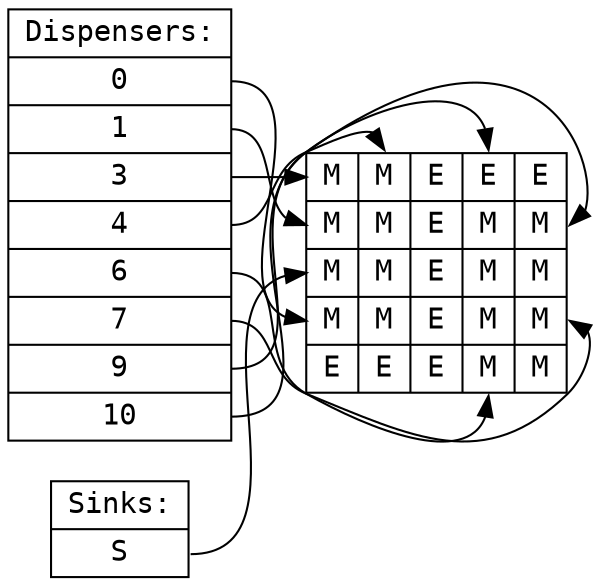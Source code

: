 digraph step {rankdir=LR;node [shape=record,fontname="Inconsolata"];
dispenser [label="Dispensers:|<d16>0|<d18>1|<d0>3|<d1>4|<d11>6|<d8>7|<d6>9|<d3>10"];
sink [label="Sinks:|<s17>S"];
board [label="{<f00>M|<f01>M|<f02>E|<f03>E|<f04>E}|{<f10>M|<f11>M|<f12>E|<f13>M|<f14>M}|{<f20>M|<f21>M|<f22>E|<f23>M|<f24>M}|{<f30>M|<f31>M|<f32>E|<f33>M|<f34>M}|{<f40>E|<f41>E|<f42>E|<f43>M|<f44>M}"];
dispenser:d16 -> board:f30
dispenser:d18 -> board:f10
dispenser:d0 -> board:f00
dispenser:d1 -> board:f01
dispenser:d11 -> board:f43
dispenser:d8 -> board:f34
dispenser:d6 -> board:f14
dispenser:d3 -> board:f03
sink:s17 -> board:f20
}
